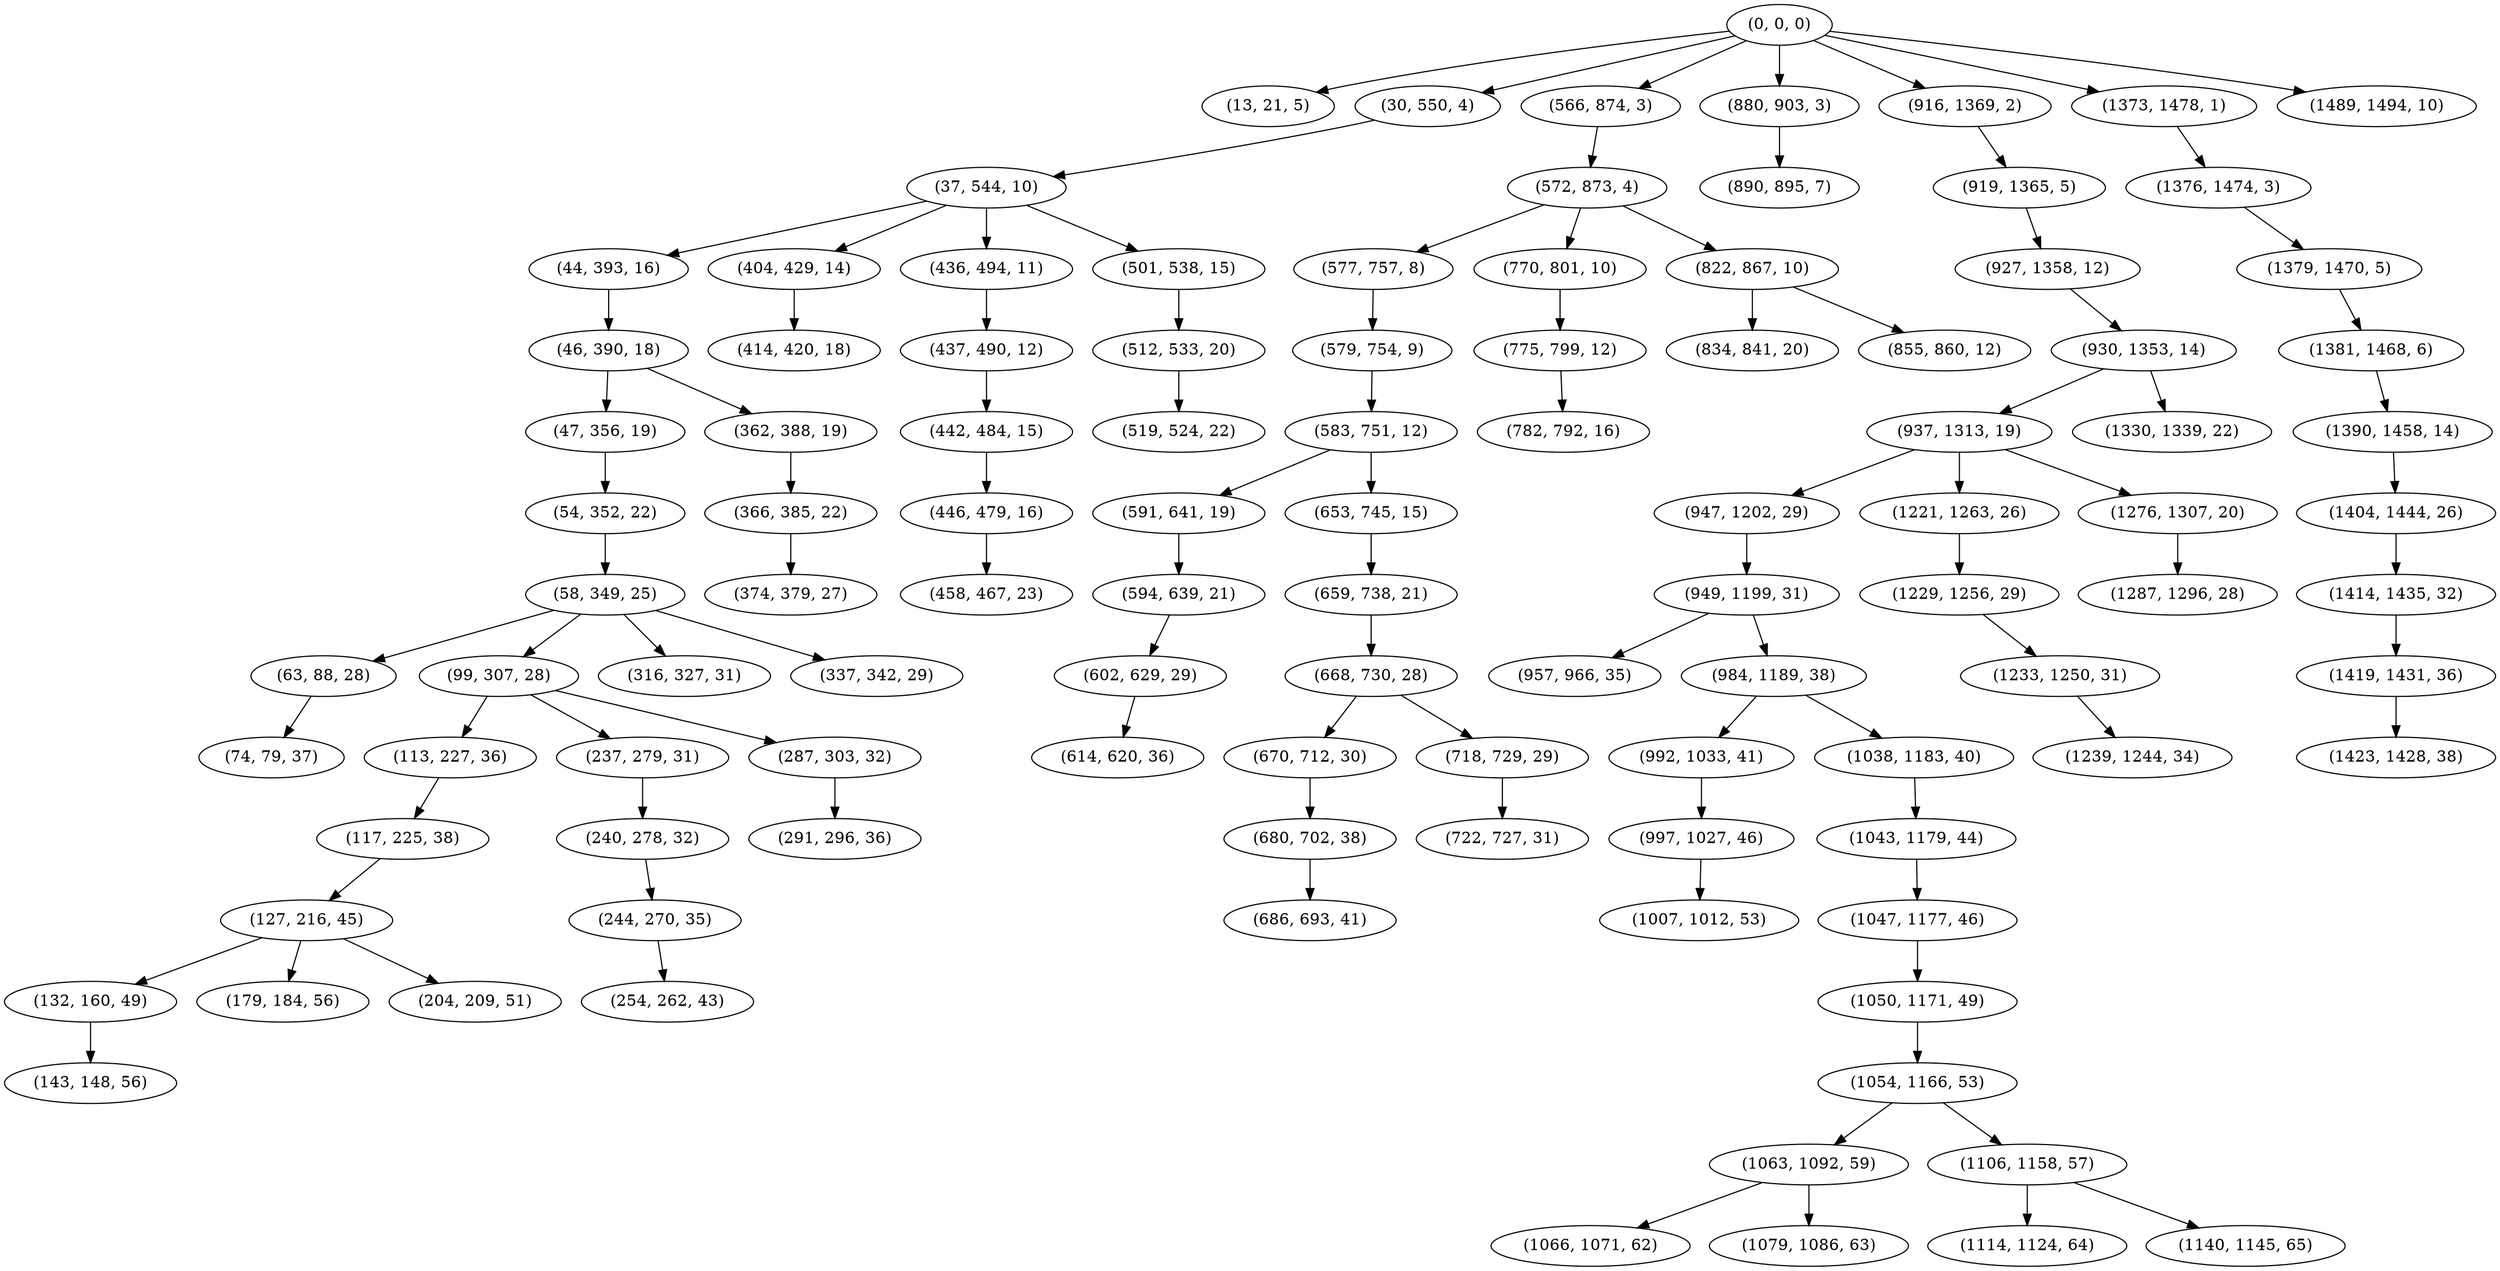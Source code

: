 digraph tree {
    "(0, 0, 0)";
    "(13, 21, 5)";
    "(30, 550, 4)";
    "(37, 544, 10)";
    "(44, 393, 16)";
    "(46, 390, 18)";
    "(47, 356, 19)";
    "(54, 352, 22)";
    "(58, 349, 25)";
    "(63, 88, 28)";
    "(74, 79, 37)";
    "(99, 307, 28)";
    "(113, 227, 36)";
    "(117, 225, 38)";
    "(127, 216, 45)";
    "(132, 160, 49)";
    "(143, 148, 56)";
    "(179, 184, 56)";
    "(204, 209, 51)";
    "(237, 279, 31)";
    "(240, 278, 32)";
    "(244, 270, 35)";
    "(254, 262, 43)";
    "(287, 303, 32)";
    "(291, 296, 36)";
    "(316, 327, 31)";
    "(337, 342, 29)";
    "(362, 388, 19)";
    "(366, 385, 22)";
    "(374, 379, 27)";
    "(404, 429, 14)";
    "(414, 420, 18)";
    "(436, 494, 11)";
    "(437, 490, 12)";
    "(442, 484, 15)";
    "(446, 479, 16)";
    "(458, 467, 23)";
    "(501, 538, 15)";
    "(512, 533, 20)";
    "(519, 524, 22)";
    "(566, 874, 3)";
    "(572, 873, 4)";
    "(577, 757, 8)";
    "(579, 754, 9)";
    "(583, 751, 12)";
    "(591, 641, 19)";
    "(594, 639, 21)";
    "(602, 629, 29)";
    "(614, 620, 36)";
    "(653, 745, 15)";
    "(659, 738, 21)";
    "(668, 730, 28)";
    "(670, 712, 30)";
    "(680, 702, 38)";
    "(686, 693, 41)";
    "(718, 729, 29)";
    "(722, 727, 31)";
    "(770, 801, 10)";
    "(775, 799, 12)";
    "(782, 792, 16)";
    "(822, 867, 10)";
    "(834, 841, 20)";
    "(855, 860, 12)";
    "(880, 903, 3)";
    "(890, 895, 7)";
    "(916, 1369, 2)";
    "(919, 1365, 5)";
    "(927, 1358, 12)";
    "(930, 1353, 14)";
    "(937, 1313, 19)";
    "(947, 1202, 29)";
    "(949, 1199, 31)";
    "(957, 966, 35)";
    "(984, 1189, 38)";
    "(992, 1033, 41)";
    "(997, 1027, 46)";
    "(1007, 1012, 53)";
    "(1038, 1183, 40)";
    "(1043, 1179, 44)";
    "(1047, 1177, 46)";
    "(1050, 1171, 49)";
    "(1054, 1166, 53)";
    "(1063, 1092, 59)";
    "(1066, 1071, 62)";
    "(1079, 1086, 63)";
    "(1106, 1158, 57)";
    "(1114, 1124, 64)";
    "(1140, 1145, 65)";
    "(1221, 1263, 26)";
    "(1229, 1256, 29)";
    "(1233, 1250, 31)";
    "(1239, 1244, 34)";
    "(1276, 1307, 20)";
    "(1287, 1296, 28)";
    "(1330, 1339, 22)";
    "(1373, 1478, 1)";
    "(1376, 1474, 3)";
    "(1379, 1470, 5)";
    "(1381, 1468, 6)";
    "(1390, 1458, 14)";
    "(1404, 1444, 26)";
    "(1414, 1435, 32)";
    "(1419, 1431, 36)";
    "(1423, 1428, 38)";
    "(1489, 1494, 10)";
    "(0, 0, 0)" -> "(13, 21, 5)";
    "(0, 0, 0)" -> "(30, 550, 4)";
    "(0, 0, 0)" -> "(566, 874, 3)";
    "(0, 0, 0)" -> "(880, 903, 3)";
    "(0, 0, 0)" -> "(916, 1369, 2)";
    "(0, 0, 0)" -> "(1373, 1478, 1)";
    "(0, 0, 0)" -> "(1489, 1494, 10)";
    "(30, 550, 4)" -> "(37, 544, 10)";
    "(37, 544, 10)" -> "(44, 393, 16)";
    "(37, 544, 10)" -> "(404, 429, 14)";
    "(37, 544, 10)" -> "(436, 494, 11)";
    "(37, 544, 10)" -> "(501, 538, 15)";
    "(44, 393, 16)" -> "(46, 390, 18)";
    "(46, 390, 18)" -> "(47, 356, 19)";
    "(46, 390, 18)" -> "(362, 388, 19)";
    "(47, 356, 19)" -> "(54, 352, 22)";
    "(54, 352, 22)" -> "(58, 349, 25)";
    "(58, 349, 25)" -> "(63, 88, 28)";
    "(58, 349, 25)" -> "(99, 307, 28)";
    "(58, 349, 25)" -> "(316, 327, 31)";
    "(58, 349, 25)" -> "(337, 342, 29)";
    "(63, 88, 28)" -> "(74, 79, 37)";
    "(99, 307, 28)" -> "(113, 227, 36)";
    "(99, 307, 28)" -> "(237, 279, 31)";
    "(99, 307, 28)" -> "(287, 303, 32)";
    "(113, 227, 36)" -> "(117, 225, 38)";
    "(117, 225, 38)" -> "(127, 216, 45)";
    "(127, 216, 45)" -> "(132, 160, 49)";
    "(127, 216, 45)" -> "(179, 184, 56)";
    "(127, 216, 45)" -> "(204, 209, 51)";
    "(132, 160, 49)" -> "(143, 148, 56)";
    "(237, 279, 31)" -> "(240, 278, 32)";
    "(240, 278, 32)" -> "(244, 270, 35)";
    "(244, 270, 35)" -> "(254, 262, 43)";
    "(287, 303, 32)" -> "(291, 296, 36)";
    "(362, 388, 19)" -> "(366, 385, 22)";
    "(366, 385, 22)" -> "(374, 379, 27)";
    "(404, 429, 14)" -> "(414, 420, 18)";
    "(436, 494, 11)" -> "(437, 490, 12)";
    "(437, 490, 12)" -> "(442, 484, 15)";
    "(442, 484, 15)" -> "(446, 479, 16)";
    "(446, 479, 16)" -> "(458, 467, 23)";
    "(501, 538, 15)" -> "(512, 533, 20)";
    "(512, 533, 20)" -> "(519, 524, 22)";
    "(566, 874, 3)" -> "(572, 873, 4)";
    "(572, 873, 4)" -> "(577, 757, 8)";
    "(572, 873, 4)" -> "(770, 801, 10)";
    "(572, 873, 4)" -> "(822, 867, 10)";
    "(577, 757, 8)" -> "(579, 754, 9)";
    "(579, 754, 9)" -> "(583, 751, 12)";
    "(583, 751, 12)" -> "(591, 641, 19)";
    "(583, 751, 12)" -> "(653, 745, 15)";
    "(591, 641, 19)" -> "(594, 639, 21)";
    "(594, 639, 21)" -> "(602, 629, 29)";
    "(602, 629, 29)" -> "(614, 620, 36)";
    "(653, 745, 15)" -> "(659, 738, 21)";
    "(659, 738, 21)" -> "(668, 730, 28)";
    "(668, 730, 28)" -> "(670, 712, 30)";
    "(668, 730, 28)" -> "(718, 729, 29)";
    "(670, 712, 30)" -> "(680, 702, 38)";
    "(680, 702, 38)" -> "(686, 693, 41)";
    "(718, 729, 29)" -> "(722, 727, 31)";
    "(770, 801, 10)" -> "(775, 799, 12)";
    "(775, 799, 12)" -> "(782, 792, 16)";
    "(822, 867, 10)" -> "(834, 841, 20)";
    "(822, 867, 10)" -> "(855, 860, 12)";
    "(880, 903, 3)" -> "(890, 895, 7)";
    "(916, 1369, 2)" -> "(919, 1365, 5)";
    "(919, 1365, 5)" -> "(927, 1358, 12)";
    "(927, 1358, 12)" -> "(930, 1353, 14)";
    "(930, 1353, 14)" -> "(937, 1313, 19)";
    "(930, 1353, 14)" -> "(1330, 1339, 22)";
    "(937, 1313, 19)" -> "(947, 1202, 29)";
    "(937, 1313, 19)" -> "(1221, 1263, 26)";
    "(937, 1313, 19)" -> "(1276, 1307, 20)";
    "(947, 1202, 29)" -> "(949, 1199, 31)";
    "(949, 1199, 31)" -> "(957, 966, 35)";
    "(949, 1199, 31)" -> "(984, 1189, 38)";
    "(984, 1189, 38)" -> "(992, 1033, 41)";
    "(984, 1189, 38)" -> "(1038, 1183, 40)";
    "(992, 1033, 41)" -> "(997, 1027, 46)";
    "(997, 1027, 46)" -> "(1007, 1012, 53)";
    "(1038, 1183, 40)" -> "(1043, 1179, 44)";
    "(1043, 1179, 44)" -> "(1047, 1177, 46)";
    "(1047, 1177, 46)" -> "(1050, 1171, 49)";
    "(1050, 1171, 49)" -> "(1054, 1166, 53)";
    "(1054, 1166, 53)" -> "(1063, 1092, 59)";
    "(1054, 1166, 53)" -> "(1106, 1158, 57)";
    "(1063, 1092, 59)" -> "(1066, 1071, 62)";
    "(1063, 1092, 59)" -> "(1079, 1086, 63)";
    "(1106, 1158, 57)" -> "(1114, 1124, 64)";
    "(1106, 1158, 57)" -> "(1140, 1145, 65)";
    "(1221, 1263, 26)" -> "(1229, 1256, 29)";
    "(1229, 1256, 29)" -> "(1233, 1250, 31)";
    "(1233, 1250, 31)" -> "(1239, 1244, 34)";
    "(1276, 1307, 20)" -> "(1287, 1296, 28)";
    "(1373, 1478, 1)" -> "(1376, 1474, 3)";
    "(1376, 1474, 3)" -> "(1379, 1470, 5)";
    "(1379, 1470, 5)" -> "(1381, 1468, 6)";
    "(1381, 1468, 6)" -> "(1390, 1458, 14)";
    "(1390, 1458, 14)" -> "(1404, 1444, 26)";
    "(1404, 1444, 26)" -> "(1414, 1435, 32)";
    "(1414, 1435, 32)" -> "(1419, 1431, 36)";
    "(1419, 1431, 36)" -> "(1423, 1428, 38)";
}
